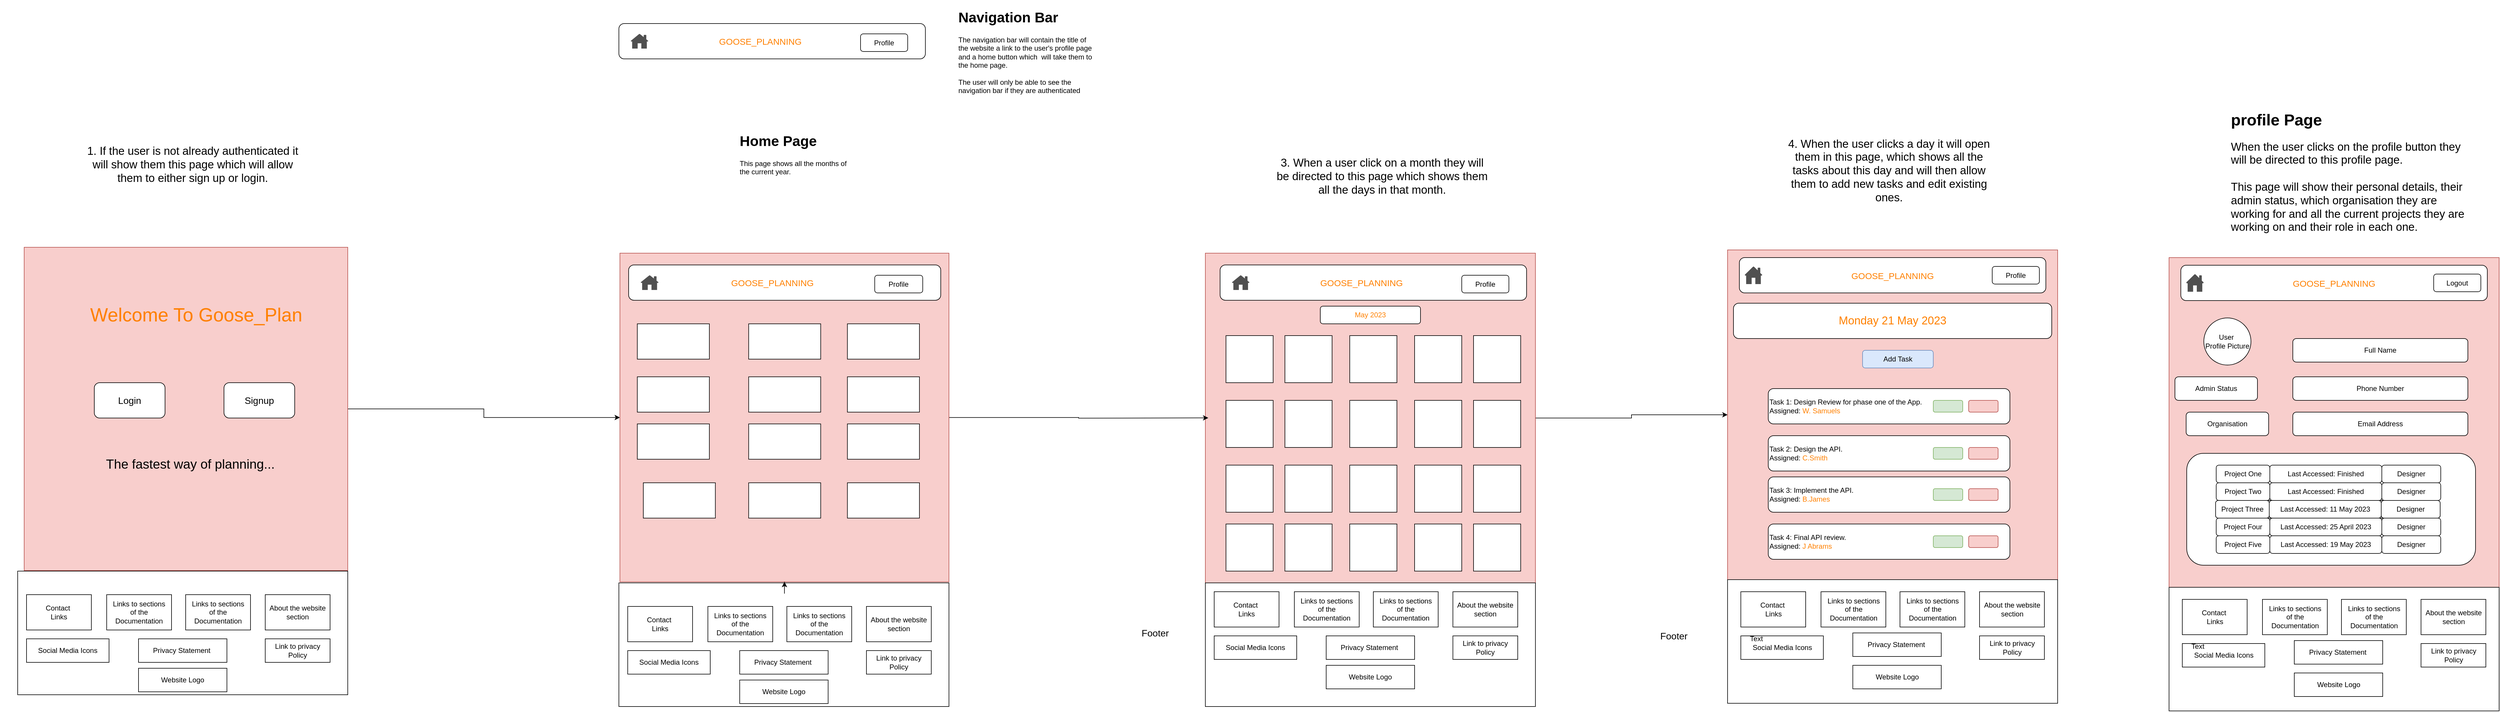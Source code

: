 <mxfile version="21.2.2" type="github">
  <diagram name="Page-1" id="fN_kPUefRSK5LdBiKVOg">
    <mxGraphModel dx="2546" dy="1732" grid="1" gridSize="10" guides="1" tooltips="1" connect="1" arrows="1" fold="1" page="1" pageScale="1" pageWidth="827" pageHeight="1169" math="0" shadow="0">
      <root>
        <mxCell id="0" />
        <mxCell id="1" parent="0" />
        <mxCell id="8TrDZY1N4ZAok5E6qu1y-56" style="edgeStyle=orthogonalEdgeStyle;rounded=0;orthogonalLoop=1;jettySize=auto;html=1;entryX=0;entryY=0.5;entryDx=0;entryDy=0;" edge="1" parent="1" source="8TrDZY1N4ZAok5E6qu1y-13" target="8TrDZY1N4ZAok5E6qu1y-55">
          <mxGeometry relative="1" as="geometry" />
        </mxCell>
        <mxCell id="8TrDZY1N4ZAok5E6qu1y-13" value="" style="whiteSpace=wrap;html=1;aspect=fixed;fillColor=#f8cecc;strokeColor=#b85450;movable=0;resizable=0;rotatable=0;deletable=0;editable=0;locked=1;connectable=0;" vertex="1" parent="1">
          <mxGeometry x="1035" y="10" width="560" height="560" as="geometry" />
        </mxCell>
        <mxCell id="8TrDZY1N4ZAok5E6qu1y-23" value="" style="whiteSpace=wrap;html=1;aspect=fixed;movable=0;resizable=0;rotatable=0;deletable=0;editable=0;locked=1;connectable=0;" vertex="1" parent="1">
          <mxGeometry x="1070" y="150" width="80" height="80" as="geometry" />
        </mxCell>
        <mxCell id="8TrDZY1N4ZAok5E6qu1y-24" value="" style="whiteSpace=wrap;html=1;aspect=fixed;movable=0;resizable=0;rotatable=0;deletable=0;editable=0;locked=1;connectable=0;" vertex="1" parent="1">
          <mxGeometry x="1070" y="370" width="80" height="80" as="geometry" />
        </mxCell>
        <mxCell id="8TrDZY1N4ZAok5E6qu1y-26" value="" style="whiteSpace=wrap;html=1;aspect=fixed;movable=0;resizable=0;rotatable=0;deletable=0;editable=0;locked=1;connectable=0;" vertex="1" parent="1">
          <mxGeometry x="1070" y="260" width="80" height="80" as="geometry" />
        </mxCell>
        <mxCell id="8TrDZY1N4ZAok5E6qu1y-27" value="" style="whiteSpace=wrap;html=1;aspect=fixed;movable=0;resizable=0;rotatable=0;deletable=0;editable=0;locked=1;connectable=0;" vertex="1" parent="1">
          <mxGeometry x="1070" y="470" width="80" height="80" as="geometry" />
        </mxCell>
        <mxCell id="8TrDZY1N4ZAok5E6qu1y-28" value="" style="whiteSpace=wrap;html=1;aspect=fixed;movable=0;resizable=0;rotatable=0;deletable=0;editable=0;locked=1;connectable=0;" vertex="1" parent="1">
          <mxGeometry x="1170" y="260" width="80" height="80" as="geometry" />
        </mxCell>
        <mxCell id="8TrDZY1N4ZAok5E6qu1y-29" value="" style="whiteSpace=wrap;html=1;aspect=fixed;movable=0;resizable=0;rotatable=0;deletable=0;editable=0;locked=1;connectable=0;" vertex="1" parent="1">
          <mxGeometry x="1280" y="260" width="80" height="80" as="geometry" />
        </mxCell>
        <mxCell id="8TrDZY1N4ZAok5E6qu1y-30" value="" style="whiteSpace=wrap;html=1;aspect=fixed;movable=0;resizable=0;rotatable=0;deletable=0;editable=0;locked=1;connectable=0;" vertex="1" parent="1">
          <mxGeometry x="1390" y="260" width="80" height="80" as="geometry" />
        </mxCell>
        <mxCell id="8TrDZY1N4ZAok5E6qu1y-31" value="" style="whiteSpace=wrap;html=1;aspect=fixed;movable=0;resizable=0;rotatable=0;deletable=0;editable=0;locked=1;connectable=0;" vertex="1" parent="1">
          <mxGeometry x="1490" y="260" width="80" height="80" as="geometry" />
        </mxCell>
        <mxCell id="8TrDZY1N4ZAok5E6qu1y-32" value="" style="whiteSpace=wrap;html=1;aspect=fixed;movable=0;resizable=0;rotatable=0;deletable=0;editable=0;locked=1;connectable=0;" vertex="1" parent="1">
          <mxGeometry x="1070" y="370" width="80" height="80" as="geometry" />
        </mxCell>
        <mxCell id="8TrDZY1N4ZAok5E6qu1y-33" value="" style="whiteSpace=wrap;html=1;aspect=fixed;movable=0;resizable=0;rotatable=0;deletable=0;editable=0;locked=1;connectable=0;" vertex="1" parent="1">
          <mxGeometry x="1170" y="370" width="80" height="80" as="geometry" />
        </mxCell>
        <mxCell id="8TrDZY1N4ZAok5E6qu1y-34" value="" style="whiteSpace=wrap;html=1;aspect=fixed;movable=0;resizable=0;rotatable=0;deletable=0;editable=0;locked=1;connectable=0;" vertex="1" parent="1">
          <mxGeometry x="1280" y="370" width="80" height="80" as="geometry" />
        </mxCell>
        <mxCell id="8TrDZY1N4ZAok5E6qu1y-35" value="" style="whiteSpace=wrap;html=1;aspect=fixed;movable=0;resizable=0;rotatable=0;deletable=0;editable=0;locked=1;connectable=0;" vertex="1" parent="1">
          <mxGeometry x="1390" y="370" width="80" height="80" as="geometry" />
        </mxCell>
        <mxCell id="8TrDZY1N4ZAok5E6qu1y-36" value="" style="whiteSpace=wrap;html=1;aspect=fixed;movable=0;resizable=0;rotatable=0;deletable=0;editable=0;locked=1;connectable=0;" vertex="1" parent="1">
          <mxGeometry x="1490" y="370" width="80" height="80" as="geometry" />
        </mxCell>
        <mxCell id="8TrDZY1N4ZAok5E6qu1y-37" value="" style="whiteSpace=wrap;html=1;aspect=fixed;movable=0;resizable=0;rotatable=0;deletable=0;editable=0;locked=1;connectable=0;" vertex="1" parent="1">
          <mxGeometry x="1070" y="470" width="80" height="80" as="geometry" />
        </mxCell>
        <mxCell id="8TrDZY1N4ZAok5E6qu1y-38" value="" style="whiteSpace=wrap;html=1;aspect=fixed;movable=0;resizable=0;rotatable=0;deletable=0;editable=0;locked=1;connectable=0;" vertex="1" parent="1">
          <mxGeometry x="1170" y="470" width="80" height="80" as="geometry" />
        </mxCell>
        <mxCell id="8TrDZY1N4ZAok5E6qu1y-39" value="" style="whiteSpace=wrap;html=1;aspect=fixed;movable=0;resizable=0;rotatable=0;deletable=0;editable=0;locked=1;connectable=0;" vertex="1" parent="1">
          <mxGeometry x="1280" y="470" width="80" height="80" as="geometry" />
        </mxCell>
        <mxCell id="8TrDZY1N4ZAok5E6qu1y-40" value="" style="whiteSpace=wrap;html=1;aspect=fixed;movable=0;resizable=0;rotatable=0;deletable=0;editable=0;locked=1;connectable=0;" vertex="1" parent="1">
          <mxGeometry x="1390" y="470" width="80" height="80" as="geometry" />
        </mxCell>
        <mxCell id="8TrDZY1N4ZAok5E6qu1y-41" value="" style="whiteSpace=wrap;html=1;aspect=fixed;movable=0;resizable=0;rotatable=0;deletable=0;editable=0;locked=1;connectable=0;" vertex="1" parent="1">
          <mxGeometry x="1490" y="470" width="80" height="80" as="geometry" />
        </mxCell>
        <mxCell id="8TrDZY1N4ZAok5E6qu1y-42" value="" style="whiteSpace=wrap;html=1;aspect=fixed;movable=0;resizable=0;rotatable=0;deletable=0;editable=0;locked=1;connectable=0;" vertex="1" parent="1">
          <mxGeometry x="1070" y="150" width="80" height="80" as="geometry" />
        </mxCell>
        <mxCell id="8TrDZY1N4ZAok5E6qu1y-43" value="" style="whiteSpace=wrap;html=1;aspect=fixed;movable=0;resizable=0;rotatable=0;deletable=0;editable=0;locked=1;connectable=0;" vertex="1" parent="1">
          <mxGeometry x="1170" y="150" width="80" height="80" as="geometry" />
        </mxCell>
        <mxCell id="8TrDZY1N4ZAok5E6qu1y-44" value="" style="whiteSpace=wrap;html=1;aspect=fixed;movable=0;resizable=0;rotatable=0;deletable=0;editable=0;locked=1;connectable=0;" vertex="1" parent="1">
          <mxGeometry x="1280" y="150" width="80" height="80" as="geometry" />
        </mxCell>
        <mxCell id="8TrDZY1N4ZAok5E6qu1y-45" value="" style="whiteSpace=wrap;html=1;aspect=fixed;movable=0;resizable=0;rotatable=0;deletable=0;editable=0;locked=1;connectable=0;" vertex="1" parent="1">
          <mxGeometry x="1390" y="150" width="80" height="80" as="geometry" />
        </mxCell>
        <mxCell id="8TrDZY1N4ZAok5E6qu1y-46" value="" style="whiteSpace=wrap;html=1;aspect=fixed;movable=0;resizable=0;rotatable=0;deletable=0;editable=0;locked=1;connectable=0;" vertex="1" parent="1">
          <mxGeometry x="1490" y="150" width="80" height="80" as="geometry" />
        </mxCell>
        <mxCell id="8TrDZY1N4ZAok5E6qu1y-52" value="&lt;font style=&quot;font-size: 19px;&quot;&gt;3. When a user click on a month they will be directed to this page which shows them all the days in that month.&lt;/font&gt;" style="text;strokeColor=none;align=center;fillColor=none;html=1;verticalAlign=middle;whiteSpace=wrap;rounded=0;" vertex="1" parent="1">
          <mxGeometry x="1150" y="-230" width="370" height="220" as="geometry" />
        </mxCell>
        <mxCell id="8TrDZY1N4ZAok5E6qu1y-53" value="&lt;font style=&quot;font-size: 19px;&quot;&gt;1. If the user is not already authenticated it will show them this page which will allow them to either sign up or login.&lt;/font&gt;" style="text;strokeColor=none;align=center;fillColor=none;html=1;verticalAlign=middle;whiteSpace=wrap;rounded=0;" vertex="1" parent="1">
          <mxGeometry x="-868.5" y="-250" width="370" height="220" as="geometry" />
        </mxCell>
        <mxCell id="8TrDZY1N4ZAok5E6qu1y-55" value="" style="whiteSpace=wrap;html=1;aspect=fixed;fillColor=#f8cecc;strokeColor=#b85450;movable=1;resizable=1;rotatable=1;deletable=1;editable=1;locked=0;connectable=1;labelBackgroundColor=#FFFFFF;" vertex="1" parent="1">
          <mxGeometry x="1921" y="4.5" width="560" height="560" as="geometry" />
        </mxCell>
        <mxCell id="8TrDZY1N4ZAok5E6qu1y-57" value="&lt;span style=&quot;font-size: 19px;&quot;&gt;4. When the user clicks a day it will open them in this page, which shows all the tasks about this day and will then allow them to add new tasks and edit existing ones.&lt;/span&gt;" style="text;strokeColor=none;align=center;fillColor=none;html=1;verticalAlign=middle;whiteSpace=wrap;rounded=0;" vertex="1" parent="1">
          <mxGeometry x="2010" y="-240" width="370" height="220" as="geometry" />
        </mxCell>
        <mxCell id="8TrDZY1N4ZAok5E6qu1y-59" value="&lt;font color=&quot;#ff8000&quot;&gt;Monday 21 May 2023&lt;/font&gt;" style="rounded=1;whiteSpace=wrap;html=1;strokeWidth=1;fontSize=19;" vertex="1" parent="1">
          <mxGeometry x="1931" y="95" width="540" height="60" as="geometry" />
        </mxCell>
        <mxCell id="8TrDZY1N4ZAok5E6qu1y-60" value="Task 1: Design Review for phase one of the App.&lt;br&gt;Assigned: &lt;font color=&quot;#ff8000&quot;&gt;W. Samuels&lt;/font&gt;" style="rounded=1;whiteSpace=wrap;html=1;align=left;movable=1;resizable=1;rotatable=1;deletable=1;editable=1;locked=0;connectable=1;" vertex="1" parent="1">
          <mxGeometry x="1990" y="240" width="410" height="60" as="geometry" />
        </mxCell>
        <mxCell id="8TrDZY1N4ZAok5E6qu1y-61" value="" style="rounded=1;whiteSpace=wrap;html=1;fillColor=#d5e8d4;strokeColor=#82b366;movable=1;resizable=1;rotatable=1;deletable=1;editable=1;locked=0;connectable=1;" vertex="1" parent="1">
          <mxGeometry x="2270" y="260" width="50" height="20" as="geometry" />
        </mxCell>
        <mxCell id="8TrDZY1N4ZAok5E6qu1y-62" value="" style="rounded=1;whiteSpace=wrap;html=1;fillColor=#f8cecc;strokeColor=#b85450;movable=1;resizable=1;rotatable=1;deletable=1;editable=1;locked=0;connectable=1;" vertex="1" parent="1">
          <mxGeometry x="2330" y="260" width="50" height="20" as="geometry" />
        </mxCell>
        <mxCell id="8TrDZY1N4ZAok5E6qu1y-63" value="Task 3: Implement the API.&lt;br&gt;Assigned:&lt;font color=&quot;#ff8000&quot;&gt; B.James&lt;/font&gt;" style="rounded=1;whiteSpace=wrap;html=1;align=left;movable=1;resizable=1;rotatable=1;deletable=1;editable=1;locked=0;connectable=1;" vertex="1" parent="1">
          <mxGeometry x="1990" y="390" width="410" height="60" as="geometry" />
        </mxCell>
        <mxCell id="8TrDZY1N4ZAok5E6qu1y-64" value="Task 4: Final API review.&lt;br&gt;Assigned: &lt;font color=&quot;#ff8000&quot;&gt;J Abrams&lt;/font&gt;" style="rounded=1;whiteSpace=wrap;html=1;align=left;movable=1;resizable=1;rotatable=1;deletable=1;editable=1;locked=0;connectable=1;" vertex="1" parent="1">
          <mxGeometry x="1990" y="470" width="410" height="60" as="geometry" />
        </mxCell>
        <mxCell id="8TrDZY1N4ZAok5E6qu1y-65" value="Task 2: Design the API.&lt;br&gt;Assigned: &lt;font color=&quot;#ff8000&quot;&gt;C.Smith&lt;/font&gt;" style="rounded=1;whiteSpace=wrap;html=1;align=left;movable=1;resizable=1;rotatable=1;deletable=1;editable=1;locked=0;connectable=1;" vertex="1" parent="1">
          <mxGeometry x="1990" y="320" width="410" height="60" as="geometry" />
        </mxCell>
        <mxCell id="8TrDZY1N4ZAok5E6qu1y-66" value="" style="rounded=1;whiteSpace=wrap;html=1;fillColor=#d5e8d4;strokeColor=#82b366;movable=1;resizable=1;rotatable=1;deletable=1;editable=1;locked=0;connectable=1;" vertex="1" parent="1">
          <mxGeometry x="2270" y="340" width="50" height="20" as="geometry" />
        </mxCell>
        <mxCell id="8TrDZY1N4ZAok5E6qu1y-67" value="" style="rounded=1;whiteSpace=wrap;html=1;fillColor=#d5e8d4;strokeColor=#82b366;movable=1;resizable=1;rotatable=1;deletable=1;editable=1;locked=0;connectable=1;" vertex="1" parent="1">
          <mxGeometry x="2270" y="410" width="50" height="20" as="geometry" />
        </mxCell>
        <mxCell id="8TrDZY1N4ZAok5E6qu1y-68" value="" style="rounded=1;whiteSpace=wrap;html=1;fillColor=#d5e8d4;strokeColor=#82b366;movable=1;resizable=1;rotatable=1;deletable=1;editable=1;locked=0;connectable=1;" vertex="1" parent="1">
          <mxGeometry x="2270" y="490" width="50" height="20" as="geometry" />
        </mxCell>
        <mxCell id="8TrDZY1N4ZAok5E6qu1y-69" value="" style="rounded=1;whiteSpace=wrap;html=1;fillColor=#f8cecc;strokeColor=#b85450;movable=1;resizable=1;rotatable=1;deletable=1;editable=1;locked=0;connectable=1;" vertex="1" parent="1">
          <mxGeometry x="2330" y="340" width="50" height="20" as="geometry" />
        </mxCell>
        <mxCell id="8TrDZY1N4ZAok5E6qu1y-70" value="" style="rounded=1;whiteSpace=wrap;html=1;fillColor=#f8cecc;strokeColor=#b85450;movable=1;resizable=1;rotatable=1;deletable=1;editable=1;locked=0;connectable=1;" vertex="1" parent="1">
          <mxGeometry x="2330" y="410" width="50" height="20" as="geometry" />
        </mxCell>
        <mxCell id="8TrDZY1N4ZAok5E6qu1y-71" value="" style="rounded=1;whiteSpace=wrap;html=1;fillColor=#f8cecc;strokeColor=#b85450;movable=1;resizable=1;rotatable=1;deletable=1;editable=1;locked=0;connectable=1;" vertex="1" parent="1">
          <mxGeometry x="2330" y="490" width="50" height="20" as="geometry" />
        </mxCell>
        <mxCell id="8TrDZY1N4ZAok5E6qu1y-72" value="Add Task" style="rounded=1;whiteSpace=wrap;html=1;fillColor=#dae8fc;strokeColor=#6c8ebf;" vertex="1" parent="1">
          <mxGeometry x="2150" y="175" width="120" height="30" as="geometry" />
        </mxCell>
        <mxCell id="8TrDZY1N4ZAok5E6qu1y-84" value="" style="rounded=1;whiteSpace=wrap;html=1;fontColor=#0000FF;labelBackgroundColor=#0000FF;" vertex="1" parent="1">
          <mxGeometry x="1941" y="17.5" width="520" height="60" as="geometry" />
        </mxCell>
        <mxCell id="8TrDZY1N4ZAok5E6qu1y-85" value="Profile" style="rounded=1;whiteSpace=wrap;html=1;" vertex="1" parent="1">
          <mxGeometry x="2370" y="32.5" width="80" height="30" as="geometry" />
        </mxCell>
        <mxCell id="8TrDZY1N4ZAok5E6qu1y-86" value="" style="sketch=0;pointerEvents=1;shadow=0;dashed=0;html=1;strokeColor=none;fillColor=#505050;labelPosition=center;verticalLabelPosition=bottom;verticalAlign=top;outlineConnect=0;align=center;shape=mxgraph.office.concepts.home;" vertex="1" parent="1">
          <mxGeometry x="1950" y="32.5" width="30" height="30" as="geometry" />
        </mxCell>
        <mxCell id="8TrDZY1N4ZAok5E6qu1y-87" value="GOOSE_PLANNING" style="text;html=1;strokeColor=none;fillColor=none;align=center;verticalAlign=middle;whiteSpace=wrap;rounded=0;fontSize=15;fontColor=#FF8000;" vertex="1" parent="1">
          <mxGeometry x="2171" y="32.5" width="60" height="30" as="geometry" />
        </mxCell>
        <mxCell id="8TrDZY1N4ZAok5E6qu1y-88" value="May 2023" style="rounded=1;whiteSpace=wrap;html=1;fontColor=#FF8000;" vertex="1" parent="1">
          <mxGeometry x="1230" y="100" width="170" height="30" as="geometry" />
        </mxCell>
        <mxCell id="8TrDZY1N4ZAok5E6qu1y-90" value="" style="rounded=0;whiteSpace=wrap;html=1;" vertex="1" parent="1">
          <mxGeometry x="1035" y="570" width="560" height="210" as="geometry" />
        </mxCell>
        <mxCell id="8TrDZY1N4ZAok5E6qu1y-113" value="" style="rounded=0;whiteSpace=wrap;html=1;container=1;" vertex="1" parent="1">
          <mxGeometry x="1921" y="564.5" width="560" height="210" as="geometry">
            <mxRectangle x="1921" y="564.5" width="50" height="40" as="alternateBounds" />
          </mxGeometry>
        </mxCell>
        <mxCell id="8TrDZY1N4ZAok5E6qu1y-114" value="" style="group" vertex="1" connectable="0" parent="8TrDZY1N4ZAok5E6qu1y-113">
          <mxGeometry x="22.5" y="20.5" width="515" height="165" as="geometry" />
        </mxCell>
        <mxCell id="8TrDZY1N4ZAok5E6qu1y-105" value="Contact&amp;nbsp;&lt;br&gt;Links" style="rounded=0;whiteSpace=wrap;html=1;" vertex="1" parent="8TrDZY1N4ZAok5E6qu1y-114">
          <mxGeometry width="110" height="60" as="geometry" />
        </mxCell>
        <mxCell id="8TrDZY1N4ZAok5E6qu1y-106" value="Links to sections&lt;br&gt;of the Documentation" style="rounded=0;whiteSpace=wrap;html=1;" vertex="1" parent="8TrDZY1N4ZAok5E6qu1y-114">
          <mxGeometry x="136" width="110" height="60" as="geometry" />
        </mxCell>
        <mxCell id="8TrDZY1N4ZAok5E6qu1y-108" value="Links to sections&lt;br&gt;of the Documentation" style="rounded=0;whiteSpace=wrap;html=1;" vertex="1" parent="8TrDZY1N4ZAok5E6qu1y-114">
          <mxGeometry x="270" width="110" height="60" as="geometry" />
        </mxCell>
        <mxCell id="8TrDZY1N4ZAok5E6qu1y-109" value="Social Media Icons" style="rounded=0;whiteSpace=wrap;html=1;" vertex="1" parent="8TrDZY1N4ZAok5E6qu1y-114">
          <mxGeometry y="75" width="140" height="40" as="geometry" />
        </mxCell>
        <mxCell id="8TrDZY1N4ZAok5E6qu1y-110" value="Link to privacy Policy" style="rounded=0;whiteSpace=wrap;html=1;" vertex="1" parent="8TrDZY1N4ZAok5E6qu1y-114">
          <mxGeometry x="405" y="75" width="110" height="40" as="geometry" />
        </mxCell>
        <mxCell id="8TrDZY1N4ZAok5E6qu1y-111" value="About the website section" style="rounded=0;whiteSpace=wrap;html=1;" vertex="1" parent="8TrDZY1N4ZAok5E6qu1y-114">
          <mxGeometry x="405" width="110" height="60" as="geometry" />
        </mxCell>
        <mxCell id="8TrDZY1N4ZAok5E6qu1y-112" value="Website Logo" style="rounded=0;whiteSpace=wrap;html=1;" vertex="1" parent="8TrDZY1N4ZAok5E6qu1y-114">
          <mxGeometry x="190" y="125" width="150" height="40" as="geometry" />
        </mxCell>
        <mxCell id="8TrDZY1N4ZAok5E6qu1y-107" value="Privacy Statement&amp;nbsp;" style="rounded=0;whiteSpace=wrap;html=1;container=0;" vertex="1" parent="8TrDZY1N4ZAok5E6qu1y-114">
          <mxGeometry x="190" y="70" width="150" height="40" as="geometry">
            <mxRectangle x="200" y="90.5" width="140" height="30" as="alternateBounds" />
          </mxGeometry>
        </mxCell>
        <mxCell id="8TrDZY1N4ZAok5E6qu1y-115" value="" style="group" vertex="1" connectable="0" parent="1">
          <mxGeometry x="1035" y="550" width="560" height="210" as="geometry" />
        </mxCell>
        <mxCell id="8TrDZY1N4ZAok5E6qu1y-95" value="Contact&amp;nbsp;&lt;br&gt;Links" style="rounded=0;whiteSpace=wrap;html=1;" vertex="1" parent="8TrDZY1N4ZAok5E6qu1y-115">
          <mxGeometry x="15" y="35" width="110" height="60" as="geometry" />
        </mxCell>
        <mxCell id="8TrDZY1N4ZAok5E6qu1y-96" value="Links to sections&lt;br&gt;of the Documentation" style="rounded=0;whiteSpace=wrap;html=1;" vertex="1" parent="8TrDZY1N4ZAok5E6qu1y-115">
          <mxGeometry x="151" y="35" width="110" height="60" as="geometry" />
        </mxCell>
        <mxCell id="8TrDZY1N4ZAok5E6qu1y-97" value="Privacy Statement&amp;nbsp;" style="rounded=0;whiteSpace=wrap;html=1;" vertex="1" parent="8TrDZY1N4ZAok5E6qu1y-115">
          <mxGeometry x="205" y="110" width="150" height="40" as="geometry" />
        </mxCell>
        <mxCell id="8TrDZY1N4ZAok5E6qu1y-98" value="Links to sections&lt;br&gt;of the Documentation" style="rounded=0;whiteSpace=wrap;html=1;" vertex="1" parent="8TrDZY1N4ZAok5E6qu1y-115">
          <mxGeometry x="285" y="35" width="110" height="60" as="geometry" />
        </mxCell>
        <mxCell id="8TrDZY1N4ZAok5E6qu1y-99" value="Social Media Icons" style="rounded=0;whiteSpace=wrap;html=1;" vertex="1" parent="8TrDZY1N4ZAok5E6qu1y-115">
          <mxGeometry x="15" y="110" width="140" height="40" as="geometry" />
        </mxCell>
        <mxCell id="8TrDZY1N4ZAok5E6qu1y-100" value="Link to privacy Policy" style="rounded=0;whiteSpace=wrap;html=1;" vertex="1" parent="8TrDZY1N4ZAok5E6qu1y-115">
          <mxGeometry x="420" y="110" width="110" height="40" as="geometry" />
        </mxCell>
        <mxCell id="8TrDZY1N4ZAok5E6qu1y-101" value="About the website section" style="rounded=0;whiteSpace=wrap;html=1;" vertex="1" parent="8TrDZY1N4ZAok5E6qu1y-115">
          <mxGeometry x="420" y="35" width="110" height="60" as="geometry" />
        </mxCell>
        <mxCell id="8TrDZY1N4ZAok5E6qu1y-103" value="Website Logo" style="rounded=0;whiteSpace=wrap;html=1;" vertex="1" parent="8TrDZY1N4ZAok5E6qu1y-115">
          <mxGeometry x="205" y="160" width="150" height="40" as="geometry" />
        </mxCell>
        <mxCell id="8TrDZY1N4ZAok5E6qu1y-116" value="Text" style="text;html=1;strokeColor=none;fillColor=none;align=center;verticalAlign=middle;whiteSpace=wrap;rounded=0;" vertex="1" parent="1">
          <mxGeometry x="1940" y="650" width="60" height="30" as="geometry" />
        </mxCell>
        <mxCell id="8TrDZY1N4ZAok5E6qu1y-118" value="Footer" style="text;html=1;strokeColor=none;fillColor=none;align=center;verticalAlign=middle;whiteSpace=wrap;rounded=0;fontSize=16;" vertex="1" parent="1">
          <mxGeometry x="1780" y="640" width="100" height="40" as="geometry" />
        </mxCell>
        <mxCell id="8TrDZY1N4ZAok5E6qu1y-119" value="Footer" style="text;html=1;strokeColor=none;fillColor=none;align=center;verticalAlign=middle;whiteSpace=wrap;rounded=0;fontSize=16;" vertex="1" parent="1">
          <mxGeometry x="900" y="635" width="100" height="40" as="geometry" />
        </mxCell>
        <mxCell id="8TrDZY1N4ZAok5E6qu1y-120" value="" style="group" vertex="1" connectable="0" parent="1">
          <mxGeometry x="1060" y="30" width="520" height="60" as="geometry" />
        </mxCell>
        <mxCell id="8TrDZY1N4ZAok5E6qu1y-78" value="" style="rounded=1;whiteSpace=wrap;html=1;" vertex="1" parent="8TrDZY1N4ZAok5E6qu1y-120">
          <mxGeometry width="520" height="60" as="geometry" />
        </mxCell>
        <mxCell id="8TrDZY1N4ZAok5E6qu1y-79" value="GOOSE_PLANNING" style="text;html=1;strokeColor=none;fillColor=none;align=center;verticalAlign=middle;whiteSpace=wrap;rounded=0;fontColor=#FF8000;fontSize=15;" vertex="1" parent="8TrDZY1N4ZAok5E6qu1y-120">
          <mxGeometry x="210" y="15" width="60" height="30" as="geometry" />
        </mxCell>
        <mxCell id="8TrDZY1N4ZAok5E6qu1y-82" value="" style="sketch=0;pointerEvents=1;shadow=0;dashed=0;html=1;strokeColor=none;fillColor=#505050;labelPosition=center;verticalLabelPosition=bottom;verticalAlign=top;outlineConnect=0;align=center;shape=mxgraph.office.concepts.home;" vertex="1" parent="8TrDZY1N4ZAok5E6qu1y-120">
          <mxGeometry x="20" y="17.5" width="30" height="25" as="geometry" />
        </mxCell>
        <mxCell id="8TrDZY1N4ZAok5E6qu1y-83" value="Profile" style="rounded=1;whiteSpace=wrap;html=1;" vertex="1" parent="8TrDZY1N4ZAok5E6qu1y-120">
          <mxGeometry x="410" y="17.5" width="80" height="30" as="geometry" />
        </mxCell>
        <mxCell id="8TrDZY1N4ZAok5E6qu1y-121" value="" style="group" vertex="1" connectable="0" parent="1">
          <mxGeometry x="40" y="-380" width="520" height="60" as="geometry" />
        </mxCell>
        <mxCell id="8TrDZY1N4ZAok5E6qu1y-122" value="" style="rounded=1;whiteSpace=wrap;html=1;" vertex="1" parent="8TrDZY1N4ZAok5E6qu1y-121">
          <mxGeometry width="520" height="60" as="geometry" />
        </mxCell>
        <mxCell id="8TrDZY1N4ZAok5E6qu1y-123" value="GOOSE_PLANNING" style="text;html=1;strokeColor=none;fillColor=none;align=center;verticalAlign=middle;whiteSpace=wrap;rounded=0;fontColor=#FF8000;fontSize=15;" vertex="1" parent="8TrDZY1N4ZAok5E6qu1y-121">
          <mxGeometry x="210" y="15" width="60" height="30" as="geometry" />
        </mxCell>
        <mxCell id="8TrDZY1N4ZAok5E6qu1y-124" value="" style="sketch=0;pointerEvents=1;shadow=0;dashed=0;html=1;strokeColor=none;fillColor=#505050;labelPosition=center;verticalLabelPosition=bottom;verticalAlign=top;outlineConnect=0;align=center;shape=mxgraph.office.concepts.home;" vertex="1" parent="8TrDZY1N4ZAok5E6qu1y-121">
          <mxGeometry x="20" y="17.5" width="30" height="25" as="geometry" />
        </mxCell>
        <mxCell id="8TrDZY1N4ZAok5E6qu1y-125" value="Profile" style="rounded=1;whiteSpace=wrap;html=1;" vertex="1" parent="8TrDZY1N4ZAok5E6qu1y-121">
          <mxGeometry x="410" y="17.5" width="80" height="30" as="geometry" />
        </mxCell>
        <mxCell id="8TrDZY1N4ZAok5E6qu1y-126" value="&lt;h1&gt;Navigation Bar&lt;/h1&gt;&lt;div&gt;The navigation bar will contain the title of the website a link to the user&#39;s profile page and a home button which&amp;nbsp; will take them to the home page.&lt;/div&gt;&lt;div&gt;&lt;br&gt;&lt;/div&gt;&lt;div&gt;The user will only be able to see the navigation bar if they are authenticated&lt;/div&gt;" style="text;html=1;strokeColor=none;fillColor=none;spacing=5;spacingTop=-20;whiteSpace=wrap;overflow=hidden;rounded=0;" vertex="1" parent="1">
          <mxGeometry x="611" y="-410" width="239" height="160" as="geometry" />
        </mxCell>
        <mxCell id="8TrDZY1N4ZAok5E6qu1y-154" value="" style="group" vertex="1" connectable="0" parent="1">
          <mxGeometry x="40" y="570" width="821" height="220" as="geometry" />
        </mxCell>
        <mxCell id="8TrDZY1N4ZAok5E6qu1y-155" value="Contact&amp;nbsp;&lt;br&gt;Links" style="rounded=0;whiteSpace=wrap;html=1;" vertex="1" parent="8TrDZY1N4ZAok5E6qu1y-154">
          <mxGeometry x="15" y="35" width="110" height="60" as="geometry" />
        </mxCell>
        <mxCell id="8TrDZY1N4ZAok5E6qu1y-156" value="Links to sections&lt;br&gt;of the Documentation" style="rounded=0;whiteSpace=wrap;html=1;" vertex="1" parent="8TrDZY1N4ZAok5E6qu1y-154">
          <mxGeometry x="151" y="35" width="110" height="60" as="geometry" />
        </mxCell>
        <mxCell id="8TrDZY1N4ZAok5E6qu1y-157" value="Privacy Statement&amp;nbsp;" style="rounded=0;whiteSpace=wrap;html=1;" vertex="1" parent="8TrDZY1N4ZAok5E6qu1y-154">
          <mxGeometry x="205" y="110" width="150" height="40" as="geometry" />
        </mxCell>
        <mxCell id="8TrDZY1N4ZAok5E6qu1y-158" value="Links to sections&lt;br&gt;of the Documentation" style="rounded=0;whiteSpace=wrap;html=1;" vertex="1" parent="8TrDZY1N4ZAok5E6qu1y-154">
          <mxGeometry x="285" y="35" width="110" height="60" as="geometry" />
        </mxCell>
        <mxCell id="8TrDZY1N4ZAok5E6qu1y-159" value="Social Media Icons" style="rounded=0;whiteSpace=wrap;html=1;" vertex="1" parent="8TrDZY1N4ZAok5E6qu1y-154">
          <mxGeometry x="15" y="110" width="140" height="40" as="geometry" />
        </mxCell>
        <mxCell id="8TrDZY1N4ZAok5E6qu1y-160" value="Link to privacy Policy" style="rounded=0;whiteSpace=wrap;html=1;" vertex="1" parent="8TrDZY1N4ZAok5E6qu1y-154">
          <mxGeometry x="420" y="110" width="110" height="40" as="geometry" />
        </mxCell>
        <mxCell id="8TrDZY1N4ZAok5E6qu1y-161" value="About the website section" style="rounded=0;whiteSpace=wrap;html=1;" vertex="1" parent="8TrDZY1N4ZAok5E6qu1y-154">
          <mxGeometry x="420" y="35" width="110" height="60" as="geometry" />
        </mxCell>
        <mxCell id="8TrDZY1N4ZAok5E6qu1y-162" value="Website Logo" style="rounded=0;whiteSpace=wrap;html=1;" vertex="1" parent="8TrDZY1N4ZAok5E6qu1y-154">
          <mxGeometry x="205" y="160" width="150" height="40" as="geometry" />
        </mxCell>
        <mxCell id="8TrDZY1N4ZAok5E6qu1y-163" value="" style="rounded=0;whiteSpace=wrap;html=1;" vertex="1" parent="8TrDZY1N4ZAok5E6qu1y-154">
          <mxGeometry width="560" height="210" as="geometry" />
        </mxCell>
        <mxCell id="8TrDZY1N4ZAok5E6qu1y-164" value="" style="group" vertex="1" connectable="0" parent="8TrDZY1N4ZAok5E6qu1y-154">
          <mxGeometry y="5" width="560" height="210" as="geometry" />
        </mxCell>
        <mxCell id="8TrDZY1N4ZAok5E6qu1y-165" value="Contact&amp;nbsp;&lt;br&gt;Links" style="rounded=0;whiteSpace=wrap;html=1;" vertex="1" parent="8TrDZY1N4ZAok5E6qu1y-164">
          <mxGeometry x="15" y="35" width="110" height="60" as="geometry" />
        </mxCell>
        <mxCell id="8TrDZY1N4ZAok5E6qu1y-166" value="Links to sections&lt;br&gt;of the Documentation" style="rounded=0;whiteSpace=wrap;html=1;" vertex="1" parent="8TrDZY1N4ZAok5E6qu1y-164">
          <mxGeometry x="151" y="35" width="110" height="60" as="geometry" />
        </mxCell>
        <mxCell id="8TrDZY1N4ZAok5E6qu1y-167" value="Privacy Statement&amp;nbsp;" style="rounded=0;whiteSpace=wrap;html=1;" vertex="1" parent="8TrDZY1N4ZAok5E6qu1y-164">
          <mxGeometry x="205" y="110" width="150" height="40" as="geometry" />
        </mxCell>
        <mxCell id="8TrDZY1N4ZAok5E6qu1y-168" value="Links to sections&lt;br&gt;of the Documentation" style="rounded=0;whiteSpace=wrap;html=1;" vertex="1" parent="8TrDZY1N4ZAok5E6qu1y-164">
          <mxGeometry x="285" y="35" width="110" height="60" as="geometry" />
        </mxCell>
        <mxCell id="8TrDZY1N4ZAok5E6qu1y-169" value="Social Media Icons" style="rounded=0;whiteSpace=wrap;html=1;" vertex="1" parent="8TrDZY1N4ZAok5E6qu1y-164">
          <mxGeometry x="15" y="110" width="140" height="40" as="geometry" />
        </mxCell>
        <mxCell id="8TrDZY1N4ZAok5E6qu1y-170" value="Link to privacy Policy" style="rounded=0;whiteSpace=wrap;html=1;" vertex="1" parent="8TrDZY1N4ZAok5E6qu1y-164">
          <mxGeometry x="420" y="110" width="110" height="40" as="geometry" />
        </mxCell>
        <mxCell id="8TrDZY1N4ZAok5E6qu1y-171" value="About the website section" style="rounded=0;whiteSpace=wrap;html=1;" vertex="1" parent="8TrDZY1N4ZAok5E6qu1y-164">
          <mxGeometry x="420" y="35" width="110" height="60" as="geometry" />
        </mxCell>
        <mxCell id="8TrDZY1N4ZAok5E6qu1y-172" value="Website Logo" style="rounded=0;whiteSpace=wrap;html=1;" vertex="1" parent="8TrDZY1N4ZAok5E6qu1y-164">
          <mxGeometry x="205" y="160" width="150" height="40" as="geometry" />
        </mxCell>
        <mxCell id="8TrDZY1N4ZAok5E6qu1y-135" style="edgeStyle=orthogonalEdgeStyle;rounded=0;orthogonalLoop=1;jettySize=auto;html=1;entryX=0;entryY=0.5;entryDx=0;entryDy=0;exitX=1;exitY=0.5;exitDx=0;exitDy=0;" edge="1" parent="1" source="WnF0JKDLOTkhBMKJS6SP-1" target="8TrDZY1N4ZAok5E6qu1y-129">
          <mxGeometry relative="1" as="geometry" />
        </mxCell>
        <mxCell id="8TrDZY1N4ZAok5E6qu1y-127" value="" style="group;movable=0;resizable=0;rotatable=0;deletable=0;editable=0;locked=1;connectable=0;" vertex="1" connectable="0" parent="1">
          <mxGeometry x="-1010" width="653" height="549" as="geometry" />
        </mxCell>
        <mxCell id="WnF0JKDLOTkhBMKJS6SP-1" value="" style="whiteSpace=wrap;html=1;aspect=fixed;fillColor=#f8cecc;strokeColor=#b85450;movable=1;resizable=1;rotatable=1;deletable=1;editable=1;locked=0;connectable=1;" parent="8TrDZY1N4ZAok5E6qu1y-127" vertex="1">
          <mxGeometry x="41" width="549" height="549" as="geometry" />
        </mxCell>
        <mxCell id="8TrDZY1N4ZAok5E6qu1y-5" value="Login" style="rounded=1;whiteSpace=wrap;html=1;fontSize=16;movable=1;resizable=1;rotatable=1;deletable=1;editable=1;locked=0;connectable=1;" vertex="1" parent="8TrDZY1N4ZAok5E6qu1y-127">
          <mxGeometry x="160" y="230" width="120" height="60" as="geometry" />
        </mxCell>
        <mxCell id="8TrDZY1N4ZAok5E6qu1y-6" value="Signup" style="rounded=1;whiteSpace=wrap;html=1;fontSize=16;movable=1;resizable=1;rotatable=1;deletable=1;editable=1;locked=0;connectable=1;" vertex="1" parent="8TrDZY1N4ZAok5E6qu1y-127">
          <mxGeometry x="380" y="230" width="120" height="60" as="geometry" />
        </mxCell>
        <mxCell id="8TrDZY1N4ZAok5E6qu1y-7" value="Welcome To Goose_Plan" style="text;strokeColor=none;align=center;fillColor=none;html=1;verticalAlign=middle;whiteSpace=wrap;rounded=0;fontSize=32;movable=1;resizable=1;rotatable=1;deletable=1;editable=1;locked=0;connectable=1;fontColor=#FF8000;" vertex="1" parent="8TrDZY1N4ZAok5E6qu1y-127">
          <mxGeometry x="13" y="40" width="640" height="150" as="geometry" />
        </mxCell>
        <mxCell id="8TrDZY1N4ZAok5E6qu1y-8" value="&lt;font style=&quot;font-size: 22px;&quot;&gt;The fastest way of planning...&lt;/font&gt;" style="text;strokeColor=none;align=center;fillColor=none;html=1;verticalAlign=middle;whiteSpace=wrap;rounded=0;fontSize=32;movable=1;resizable=1;rotatable=1;deletable=1;editable=1;locked=0;connectable=1;" vertex="1" parent="8TrDZY1N4ZAok5E6qu1y-127">
          <mxGeometry y="300" width="646" height="130" as="geometry" />
        </mxCell>
        <mxCell id="8TrDZY1N4ZAok5E6qu1y-9" style="edgeStyle=orthogonalEdgeStyle;rounded=0;orthogonalLoop=1;jettySize=auto;html=1;exitX=0.5;exitY=1;exitDx=0;exitDy=0;movable=0;resizable=0;rotatable=0;deletable=0;editable=0;locked=1;connectable=0;" edge="1" parent="8TrDZY1N4ZAok5E6qu1y-127" source="WnF0JKDLOTkhBMKJS6SP-1" target="WnF0JKDLOTkhBMKJS6SP-1">
          <mxGeometry relative="1" as="geometry" />
        </mxCell>
        <mxCell id="8TrDZY1N4ZAok5E6qu1y-128" value="" style="group;fontColor=#FF8000;" vertex="1" connectable="0" parent="1">
          <mxGeometry y="10" width="665" height="558.25" as="geometry" />
        </mxCell>
        <mxCell id="8TrDZY1N4ZAok5E6qu1y-173" style="edgeStyle=orthogonalEdgeStyle;rounded=0;orthogonalLoop=1;jettySize=auto;html=1;exitX=1;exitY=0.5;exitDx=0;exitDy=0;" edge="1" parent="8TrDZY1N4ZAok5E6qu1y-128" source="8TrDZY1N4ZAok5E6qu1y-129">
          <mxGeometry relative="1" as="geometry">
            <mxPoint x="1040.0" y="279.75" as="targetPoint" />
          </mxGeometry>
        </mxCell>
        <mxCell id="8TrDZY1N4ZAok5E6qu1y-129" value="" style="whiteSpace=wrap;html=1;aspect=fixed;fillColor=#f8cecc;strokeColor=#b85450;movable=1;resizable=1;rotatable=1;deletable=1;editable=1;locked=0;connectable=1;" vertex="1" parent="8TrDZY1N4ZAok5E6qu1y-128">
          <mxGeometry x="41.75" width="558.25" height="558.25" as="geometry" />
        </mxCell>
        <mxCell id="8TrDZY1N4ZAok5E6qu1y-134" style="edgeStyle=orthogonalEdgeStyle;rounded=0;orthogonalLoop=1;jettySize=auto;html=1;exitX=0.5;exitY=1;exitDx=0;exitDy=0;movable=0;resizable=0;rotatable=0;deletable=0;editable=0;locked=1;connectable=0;" edge="1" parent="8TrDZY1N4ZAok5E6qu1y-128" source="8TrDZY1N4ZAok5E6qu1y-129" target="8TrDZY1N4ZAok5E6qu1y-129">
          <mxGeometry relative="1" as="geometry" />
        </mxCell>
        <mxCell id="8TrDZY1N4ZAok5E6qu1y-136" value="" style="group" vertex="1" connectable="0" parent="8TrDZY1N4ZAok5E6qu1y-128">
          <mxGeometry x="56.52" y="20" width="529.556" height="60" as="geometry" />
        </mxCell>
        <mxCell id="8TrDZY1N4ZAok5E6qu1y-137" value="" style="rounded=1;whiteSpace=wrap;html=1;" vertex="1" parent="8TrDZY1N4ZAok5E6qu1y-136">
          <mxGeometry width="529.556" height="60" as="geometry" />
        </mxCell>
        <mxCell id="8TrDZY1N4ZAok5E6qu1y-138" value="GOOSE_PLANNING" style="text;html=1;strokeColor=none;fillColor=none;align=center;verticalAlign=middle;whiteSpace=wrap;rounded=0;fontColor=#FF8000;fontSize=15;" vertex="1" parent="8TrDZY1N4ZAok5E6qu1y-136">
          <mxGeometry x="213.859" y="15" width="61.103" height="30" as="geometry" />
        </mxCell>
        <mxCell id="8TrDZY1N4ZAok5E6qu1y-139" value="" style="sketch=0;pointerEvents=1;shadow=0;dashed=0;html=1;strokeColor=none;fillColor=#505050;labelPosition=center;verticalLabelPosition=bottom;verticalAlign=top;outlineConnect=0;align=center;shape=mxgraph.office.concepts.home;" vertex="1" parent="8TrDZY1N4ZAok5E6qu1y-136">
          <mxGeometry x="20.368" y="17.5" width="30.551" height="25" as="geometry" />
        </mxCell>
        <mxCell id="8TrDZY1N4ZAok5E6qu1y-140" value="Profile" style="rounded=1;whiteSpace=wrap;html=1;" vertex="1" parent="8TrDZY1N4ZAok5E6qu1y-136">
          <mxGeometry x="417.534" y="17.5" width="81.47" height="30" as="geometry" />
        </mxCell>
        <mxCell id="8TrDZY1N4ZAok5E6qu1y-142" value="" style="rounded=0;whiteSpace=wrap;html=1;" vertex="1" parent="8TrDZY1N4ZAok5E6qu1y-128">
          <mxGeometry x="71.286" y="120" width="122.205" height="60" as="geometry" />
        </mxCell>
        <mxCell id="8TrDZY1N4ZAok5E6qu1y-143" value="" style="rounded=0;whiteSpace=wrap;html=1;" vertex="1" parent="8TrDZY1N4ZAok5E6qu1y-128">
          <mxGeometry x="260.195" y="120" width="122.205" height="60" as="geometry" />
        </mxCell>
        <mxCell id="8TrDZY1N4ZAok5E6qu1y-144" value="" style="rounded=0;whiteSpace=wrap;html=1;" vertex="1" parent="8TrDZY1N4ZAok5E6qu1y-128">
          <mxGeometry x="427.718" y="120" width="122.205" height="60" as="geometry" />
        </mxCell>
        <mxCell id="8TrDZY1N4ZAok5E6qu1y-151" value="" style="rounded=0;whiteSpace=wrap;html=1;" vertex="1" parent="8TrDZY1N4ZAok5E6qu1y-128">
          <mxGeometry x="71.286" y="210" width="122.205" height="60" as="geometry" />
        </mxCell>
        <mxCell id="8TrDZY1N4ZAok5E6qu1y-153" value="" style="rounded=0;whiteSpace=wrap;html=1;" vertex="1" parent="8TrDZY1N4ZAok5E6qu1y-128">
          <mxGeometry x="427.718" y="210" width="122.205" height="60" as="geometry" />
        </mxCell>
        <mxCell id="8TrDZY1N4ZAok5E6qu1y-149" value="" style="rounded=0;whiteSpace=wrap;html=1;" vertex="1" parent="8TrDZY1N4ZAok5E6qu1y-128">
          <mxGeometry x="260.195" y="290" width="122.205" height="60" as="geometry" />
        </mxCell>
        <mxCell id="8TrDZY1N4ZAok5E6qu1y-146" value="" style="rounded=0;whiteSpace=wrap;html=1;" vertex="1" parent="8TrDZY1N4ZAok5E6qu1y-128">
          <mxGeometry x="260.195" y="390" width="122.205" height="60" as="geometry" />
        </mxCell>
        <mxCell id="8TrDZY1N4ZAok5E6qu1y-150" value="" style="rounded=0;whiteSpace=wrap;html=1;" vertex="1" parent="8TrDZY1N4ZAok5E6qu1y-128">
          <mxGeometry x="427.718" y="290" width="122.205" height="60" as="geometry" />
        </mxCell>
        <mxCell id="8TrDZY1N4ZAok5E6qu1y-147" value="" style="rounded=0;whiteSpace=wrap;html=1;" vertex="1" parent="8TrDZY1N4ZAok5E6qu1y-128">
          <mxGeometry x="427.718" y="390" width="122.205" height="60" as="geometry" />
        </mxCell>
        <mxCell id="8TrDZY1N4ZAok5E6qu1y-148" value="" style="rounded=0;whiteSpace=wrap;html=1;" vertex="1" parent="8TrDZY1N4ZAok5E6qu1y-128">
          <mxGeometry x="71.286" y="290" width="122.205" height="60" as="geometry" />
        </mxCell>
        <mxCell id="8TrDZY1N4ZAok5E6qu1y-145" value="" style="rounded=0;whiteSpace=wrap;html=1;" vertex="1" parent="8TrDZY1N4ZAok5E6qu1y-128">
          <mxGeometry x="81.47" y="390" width="122.205" height="60" as="geometry" />
        </mxCell>
        <mxCell id="8TrDZY1N4ZAok5E6qu1y-152" value="" style="rounded=0;whiteSpace=wrap;html=1;labelBorderColor=#FF8000;labelBackgroundColor=none;" vertex="1" parent="8TrDZY1N4ZAok5E6qu1y-128">
          <mxGeometry x="260.195" y="210" width="122.205" height="60" as="geometry" />
        </mxCell>
        <mxCell id="8TrDZY1N4ZAok5E6qu1y-141" value="&lt;h1&gt;Home Page&lt;/h1&gt;&lt;div&gt;This page shows all the months of the current year.&lt;/div&gt;" style="text;html=1;strokeColor=none;fillColor=none;spacing=5;spacingTop=-20;whiteSpace=wrap;overflow=hidden;rounded=0;" vertex="1" parent="1">
          <mxGeometry x="240" y="-200" width="190" height="190" as="geometry" />
        </mxCell>
        <mxCell id="8TrDZY1N4ZAok5E6qu1y-174" value="" style="group" vertex="1" connectable="0" parent="1">
          <mxGeometry x="-980" y="550" width="821" height="220" as="geometry" />
        </mxCell>
        <mxCell id="8TrDZY1N4ZAok5E6qu1y-175" value="Contact&amp;nbsp;&lt;br&gt;Links" style="rounded=0;whiteSpace=wrap;html=1;" vertex="1" parent="8TrDZY1N4ZAok5E6qu1y-174">
          <mxGeometry x="15" y="35" width="110" height="60" as="geometry" />
        </mxCell>
        <mxCell id="8TrDZY1N4ZAok5E6qu1y-176" value="Links to sections&lt;br&gt;of the Documentation" style="rounded=0;whiteSpace=wrap;html=1;" vertex="1" parent="8TrDZY1N4ZAok5E6qu1y-174">
          <mxGeometry x="151" y="35" width="110" height="60" as="geometry" />
        </mxCell>
        <mxCell id="8TrDZY1N4ZAok5E6qu1y-177" value="Privacy Statement&amp;nbsp;" style="rounded=0;whiteSpace=wrap;html=1;" vertex="1" parent="8TrDZY1N4ZAok5E6qu1y-174">
          <mxGeometry x="205" y="110" width="150" height="40" as="geometry" />
        </mxCell>
        <mxCell id="8TrDZY1N4ZAok5E6qu1y-178" value="Links to sections&lt;br&gt;of the Documentation" style="rounded=0;whiteSpace=wrap;html=1;" vertex="1" parent="8TrDZY1N4ZAok5E6qu1y-174">
          <mxGeometry x="285" y="35" width="110" height="60" as="geometry" />
        </mxCell>
        <mxCell id="8TrDZY1N4ZAok5E6qu1y-179" value="Social Media Icons" style="rounded=0;whiteSpace=wrap;html=1;" vertex="1" parent="8TrDZY1N4ZAok5E6qu1y-174">
          <mxGeometry x="15" y="110" width="140" height="40" as="geometry" />
        </mxCell>
        <mxCell id="8TrDZY1N4ZAok5E6qu1y-180" value="Link to privacy Policy" style="rounded=0;whiteSpace=wrap;html=1;" vertex="1" parent="8TrDZY1N4ZAok5E6qu1y-174">
          <mxGeometry x="420" y="110" width="110" height="40" as="geometry" />
        </mxCell>
        <mxCell id="8TrDZY1N4ZAok5E6qu1y-181" value="About the website section" style="rounded=0;whiteSpace=wrap;html=1;" vertex="1" parent="8TrDZY1N4ZAok5E6qu1y-174">
          <mxGeometry x="420" y="35" width="110" height="60" as="geometry" />
        </mxCell>
        <mxCell id="8TrDZY1N4ZAok5E6qu1y-182" value="Website Logo" style="rounded=0;whiteSpace=wrap;html=1;" vertex="1" parent="8TrDZY1N4ZAok5E6qu1y-174">
          <mxGeometry x="205" y="160" width="150" height="40" as="geometry" />
        </mxCell>
        <mxCell id="8TrDZY1N4ZAok5E6qu1y-183" value="" style="rounded=0;whiteSpace=wrap;html=1;" vertex="1" parent="8TrDZY1N4ZAok5E6qu1y-174">
          <mxGeometry width="560" height="210" as="geometry" />
        </mxCell>
        <mxCell id="8TrDZY1N4ZAok5E6qu1y-184" value="" style="group" vertex="1" connectable="0" parent="8TrDZY1N4ZAok5E6qu1y-174">
          <mxGeometry y="5" width="560" height="210" as="geometry" />
        </mxCell>
        <mxCell id="8TrDZY1N4ZAok5E6qu1y-185" value="Contact&amp;nbsp;&lt;br&gt;Links" style="rounded=0;whiteSpace=wrap;html=1;" vertex="1" parent="8TrDZY1N4ZAok5E6qu1y-184">
          <mxGeometry x="15" y="35" width="110" height="60" as="geometry" />
        </mxCell>
        <mxCell id="8TrDZY1N4ZAok5E6qu1y-186" value="Links to sections&lt;br&gt;of the Documentation" style="rounded=0;whiteSpace=wrap;html=1;" vertex="1" parent="8TrDZY1N4ZAok5E6qu1y-184">
          <mxGeometry x="151" y="35" width="110" height="60" as="geometry" />
        </mxCell>
        <mxCell id="8TrDZY1N4ZAok5E6qu1y-187" value="Privacy Statement&amp;nbsp;" style="rounded=0;whiteSpace=wrap;html=1;" vertex="1" parent="8TrDZY1N4ZAok5E6qu1y-184">
          <mxGeometry x="205" y="110" width="150" height="40" as="geometry" />
        </mxCell>
        <mxCell id="8TrDZY1N4ZAok5E6qu1y-188" value="Links to sections&lt;br&gt;of the Documentation" style="rounded=0;whiteSpace=wrap;html=1;" vertex="1" parent="8TrDZY1N4ZAok5E6qu1y-184">
          <mxGeometry x="285" y="35" width="110" height="60" as="geometry" />
        </mxCell>
        <mxCell id="8TrDZY1N4ZAok5E6qu1y-189" value="Social Media Icons" style="rounded=0;whiteSpace=wrap;html=1;" vertex="1" parent="8TrDZY1N4ZAok5E6qu1y-184">
          <mxGeometry x="15" y="110" width="140" height="40" as="geometry" />
        </mxCell>
        <mxCell id="8TrDZY1N4ZAok5E6qu1y-190" value="Link to privacy Policy" style="rounded=0;whiteSpace=wrap;html=1;" vertex="1" parent="8TrDZY1N4ZAok5E6qu1y-184">
          <mxGeometry x="420" y="110" width="110" height="40" as="geometry" />
        </mxCell>
        <mxCell id="8TrDZY1N4ZAok5E6qu1y-191" value="About the website section" style="rounded=0;whiteSpace=wrap;html=1;" vertex="1" parent="8TrDZY1N4ZAok5E6qu1y-184">
          <mxGeometry x="420" y="35" width="110" height="60" as="geometry" />
        </mxCell>
        <mxCell id="8TrDZY1N4ZAok5E6qu1y-192" value="Website Logo" style="rounded=0;whiteSpace=wrap;html=1;" vertex="1" parent="8TrDZY1N4ZAok5E6qu1y-184">
          <mxGeometry x="205" y="160" width="150" height="40" as="geometry" />
        </mxCell>
        <mxCell id="8TrDZY1N4ZAok5E6qu1y-195" value="" style="whiteSpace=wrap;html=1;aspect=fixed;fillColor=#f8cecc;strokeColor=#b85450;movable=0;resizable=0;rotatable=0;deletable=0;editable=0;locked=1;connectable=0;labelBackgroundColor=#FFFFFF;" vertex="1" parent="1">
          <mxGeometry x="2670" y="17.5" width="560" height="560" as="geometry" />
        </mxCell>
        <mxCell id="8TrDZY1N4ZAok5E6qu1y-210" value="" style="rounded=1;whiteSpace=wrap;html=1;fontColor=#0000FF;labelBackgroundColor=#0000FF;" vertex="1" parent="1">
          <mxGeometry x="2690" y="30.5" width="520" height="60" as="geometry" />
        </mxCell>
        <mxCell id="8TrDZY1N4ZAok5E6qu1y-211" value="Logout" style="rounded=1;whiteSpace=wrap;html=1;" vertex="1" parent="1">
          <mxGeometry x="3119" y="45.5" width="80" height="30" as="geometry" />
        </mxCell>
        <mxCell id="8TrDZY1N4ZAok5E6qu1y-212" value="" style="sketch=0;pointerEvents=1;shadow=0;dashed=0;html=1;strokeColor=none;fillColor=#505050;labelPosition=center;verticalLabelPosition=bottom;verticalAlign=top;outlineConnect=0;align=center;shape=mxgraph.office.concepts.home;" vertex="1" parent="1">
          <mxGeometry x="2699" y="45.5" width="30" height="30" as="geometry" />
        </mxCell>
        <mxCell id="8TrDZY1N4ZAok5E6qu1y-213" value="GOOSE_PLANNING" style="text;html=1;strokeColor=none;fillColor=none;align=center;verticalAlign=middle;whiteSpace=wrap;rounded=0;fontSize=15;fontColor=#FF8000;" vertex="1" parent="1">
          <mxGeometry x="2920" y="45.5" width="60" height="30" as="geometry" />
        </mxCell>
        <mxCell id="8TrDZY1N4ZAok5E6qu1y-214" value="" style="rounded=0;whiteSpace=wrap;html=1;container=1;" vertex="1" parent="1">
          <mxGeometry x="2670" y="577.5" width="560" height="210" as="geometry">
            <mxRectangle x="1921" y="564.5" width="50" height="40" as="alternateBounds" />
          </mxGeometry>
        </mxCell>
        <mxCell id="8TrDZY1N4ZAok5E6qu1y-215" value="" style="group" vertex="1" connectable="0" parent="8TrDZY1N4ZAok5E6qu1y-214">
          <mxGeometry x="22.5" y="20.5" width="515" height="165" as="geometry" />
        </mxCell>
        <mxCell id="8TrDZY1N4ZAok5E6qu1y-216" value="Contact&amp;nbsp;&lt;br&gt;Links" style="rounded=0;whiteSpace=wrap;html=1;" vertex="1" parent="8TrDZY1N4ZAok5E6qu1y-215">
          <mxGeometry width="110" height="60" as="geometry" />
        </mxCell>
        <mxCell id="8TrDZY1N4ZAok5E6qu1y-217" value="Links to sections&lt;br&gt;of the Documentation" style="rounded=0;whiteSpace=wrap;html=1;" vertex="1" parent="8TrDZY1N4ZAok5E6qu1y-215">
          <mxGeometry x="136" width="110" height="60" as="geometry" />
        </mxCell>
        <mxCell id="8TrDZY1N4ZAok5E6qu1y-218" value="Links to sections&lt;br&gt;of the Documentation" style="rounded=0;whiteSpace=wrap;html=1;" vertex="1" parent="8TrDZY1N4ZAok5E6qu1y-215">
          <mxGeometry x="270" width="110" height="60" as="geometry" />
        </mxCell>
        <mxCell id="8TrDZY1N4ZAok5E6qu1y-219" value="Social Media Icons" style="rounded=0;whiteSpace=wrap;html=1;" vertex="1" parent="8TrDZY1N4ZAok5E6qu1y-215">
          <mxGeometry y="75" width="140" height="40" as="geometry" />
        </mxCell>
        <mxCell id="8TrDZY1N4ZAok5E6qu1y-220" value="Link to privacy Policy" style="rounded=0;whiteSpace=wrap;html=1;" vertex="1" parent="8TrDZY1N4ZAok5E6qu1y-215">
          <mxGeometry x="405" y="75" width="110" height="40" as="geometry" />
        </mxCell>
        <mxCell id="8TrDZY1N4ZAok5E6qu1y-221" value="About the website section" style="rounded=0;whiteSpace=wrap;html=1;" vertex="1" parent="8TrDZY1N4ZAok5E6qu1y-215">
          <mxGeometry x="405" width="110" height="60" as="geometry" />
        </mxCell>
        <mxCell id="8TrDZY1N4ZAok5E6qu1y-222" value="Website Logo" style="rounded=0;whiteSpace=wrap;html=1;" vertex="1" parent="8TrDZY1N4ZAok5E6qu1y-215">
          <mxGeometry x="190" y="125" width="150" height="40" as="geometry" />
        </mxCell>
        <mxCell id="8TrDZY1N4ZAok5E6qu1y-223" value="Privacy Statement&amp;nbsp;" style="rounded=0;whiteSpace=wrap;html=1;container=0;" vertex="1" parent="8TrDZY1N4ZAok5E6qu1y-215">
          <mxGeometry x="190" y="70" width="150" height="40" as="geometry">
            <mxRectangle x="200" y="90.5" width="140" height="30" as="alternateBounds" />
          </mxGeometry>
        </mxCell>
        <mxCell id="8TrDZY1N4ZAok5E6qu1y-224" value="Text" style="text;html=1;strokeColor=none;fillColor=none;align=center;verticalAlign=middle;whiteSpace=wrap;rounded=0;" vertex="1" parent="1">
          <mxGeometry x="2689" y="663" width="60" height="30" as="geometry" />
        </mxCell>
        <mxCell id="8TrDZY1N4ZAok5E6qu1y-226" value="&lt;h1 style=&quot;font-size: 27px;&quot;&gt;&lt;font style=&quot;font-size: 27px;&quot;&gt;profile Page&lt;/font&gt;&lt;/h1&gt;&lt;div style=&quot;&quot;&gt;&lt;font style=&quot;font-size: 19px;&quot;&gt;When the user clicks on the profile button they will be directed to this profile page.&amp;nbsp;&lt;/font&gt;&lt;/div&gt;&lt;div style=&quot;&quot;&gt;&lt;font style=&quot;font-size: 19px;&quot;&gt;&lt;br&gt;&lt;/font&gt;&lt;/div&gt;&lt;div style=&quot;&quot;&gt;&lt;font style=&quot;font-size: 19px;&quot;&gt;This page will show their personal details, their admin status, which organisation they are working for and all the current projects they are working on and their role in each one.&lt;/font&gt;&lt;/div&gt;" style="text;html=1;strokeColor=none;fillColor=none;spacing=5;spacingTop=-20;whiteSpace=wrap;overflow=hidden;rounded=0;" vertex="1" parent="1">
          <mxGeometry x="2770" y="-240" width="420" height="230" as="geometry" />
        </mxCell>
        <mxCell id="8TrDZY1N4ZAok5E6qu1y-227" value="User&amp;nbsp;&lt;br&gt;Profile Picture" style="ellipse;whiteSpace=wrap;html=1;aspect=fixed;" vertex="1" parent="1">
          <mxGeometry x="2729" y="120" width="80" height="80" as="geometry" />
        </mxCell>
        <mxCell id="8TrDZY1N4ZAok5E6qu1y-228" value="Full Name" style="rounded=1;whiteSpace=wrap;html=1;" vertex="1" parent="1">
          <mxGeometry x="2880" y="155" width="297" height="40" as="geometry" />
        </mxCell>
        <mxCell id="8TrDZY1N4ZAok5E6qu1y-230" value="Admin Status" style="rounded=1;whiteSpace=wrap;html=1;" vertex="1" parent="1">
          <mxGeometry x="2680" y="220" width="140" height="40" as="geometry" />
        </mxCell>
        <mxCell id="8TrDZY1N4ZAok5E6qu1y-231" value="Phone Number" style="rounded=1;whiteSpace=wrap;html=1;" vertex="1" parent="1">
          <mxGeometry x="2880" y="220" width="297" height="40" as="geometry" />
        </mxCell>
        <mxCell id="8TrDZY1N4ZAok5E6qu1y-232" value="Email Address" style="rounded=1;whiteSpace=wrap;html=1;" vertex="1" parent="1">
          <mxGeometry x="2880" y="280" width="297" height="40" as="geometry" />
        </mxCell>
        <mxCell id="8TrDZY1N4ZAok5E6qu1y-233" value="Organisation" style="rounded=1;whiteSpace=wrap;html=1;" vertex="1" parent="1">
          <mxGeometry x="2699" y="280" width="140" height="40" as="geometry" />
        </mxCell>
        <mxCell id="8TrDZY1N4ZAok5E6qu1y-229" value="" style="rounded=1;whiteSpace=wrap;html=1;movable=1;resizable=1;rotatable=1;deletable=1;editable=1;locked=0;connectable=1;" vertex="1" parent="1">
          <mxGeometry x="2700" y="350" width="490" height="190" as="geometry" />
        </mxCell>
        <mxCell id="8TrDZY1N4ZAok5E6qu1y-239" value="" style="group" vertex="1" connectable="0" parent="1">
          <mxGeometry x="2750" y="400" width="381" height="30" as="geometry" />
        </mxCell>
        <mxCell id="8TrDZY1N4ZAok5E6qu1y-240" value="Project Two" style="rounded=1;whiteSpace=wrap;html=1;" vertex="1" parent="8TrDZY1N4ZAok5E6qu1y-239">
          <mxGeometry width="91" height="30" as="geometry" />
        </mxCell>
        <mxCell id="8TrDZY1N4ZAok5E6qu1y-241" value="Last Accessed: Finished" style="rounded=1;whiteSpace=wrap;html=1;" vertex="1" parent="8TrDZY1N4ZAok5E6qu1y-239">
          <mxGeometry x="91" width="190" height="30" as="geometry" />
        </mxCell>
        <mxCell id="8TrDZY1N4ZAok5E6qu1y-242" value="Designer" style="rounded=1;whiteSpace=wrap;html=1;" vertex="1" parent="8TrDZY1N4ZAok5E6qu1y-239">
          <mxGeometry x="281" width="100" height="30" as="geometry" />
        </mxCell>
        <mxCell id="8TrDZY1N4ZAok5E6qu1y-234" value="" style="rounded=1;whiteSpace=wrap;html=1;" vertex="1" parent="1">
          <mxGeometry x="2749" y="430" width="381" height="30" as="geometry" />
        </mxCell>
        <mxCell id="8TrDZY1N4ZAok5E6qu1y-238" value="" style="group" vertex="1" connectable="0" parent="1">
          <mxGeometry x="2749" y="430" width="381" height="30" as="geometry" />
        </mxCell>
        <mxCell id="8TrDZY1N4ZAok5E6qu1y-235" value="Project Three" style="rounded=1;whiteSpace=wrap;html=1;" vertex="1" parent="8TrDZY1N4ZAok5E6qu1y-238">
          <mxGeometry width="91" height="30" as="geometry" />
        </mxCell>
        <mxCell id="8TrDZY1N4ZAok5E6qu1y-236" value="Last Accessed: 11 May 2023" style="rounded=1;whiteSpace=wrap;html=1;" vertex="1" parent="8TrDZY1N4ZAok5E6qu1y-238">
          <mxGeometry x="91" width="190" height="30" as="geometry" />
        </mxCell>
        <mxCell id="8TrDZY1N4ZAok5E6qu1y-237" value="Designer" style="rounded=1;whiteSpace=wrap;html=1;" vertex="1" parent="8TrDZY1N4ZAok5E6qu1y-238">
          <mxGeometry x="281" width="100" height="30" as="geometry" />
        </mxCell>
        <mxCell id="8TrDZY1N4ZAok5E6qu1y-243" value="" style="group" vertex="1" connectable="0" parent="1">
          <mxGeometry x="2750" y="460" width="381" height="30" as="geometry" />
        </mxCell>
        <mxCell id="8TrDZY1N4ZAok5E6qu1y-244" value="Project Four" style="rounded=1;whiteSpace=wrap;html=1;" vertex="1" parent="8TrDZY1N4ZAok5E6qu1y-243">
          <mxGeometry width="91" height="30" as="geometry" />
        </mxCell>
        <mxCell id="8TrDZY1N4ZAok5E6qu1y-245" value="Last Accessed: 25 April 2023" style="rounded=1;whiteSpace=wrap;html=1;" vertex="1" parent="8TrDZY1N4ZAok5E6qu1y-243">
          <mxGeometry x="91" width="190" height="30" as="geometry" />
        </mxCell>
        <mxCell id="8TrDZY1N4ZAok5E6qu1y-246" value="Designer" style="rounded=1;whiteSpace=wrap;html=1;" vertex="1" parent="8TrDZY1N4ZAok5E6qu1y-243">
          <mxGeometry x="281" width="100" height="30" as="geometry" />
        </mxCell>
        <mxCell id="8TrDZY1N4ZAok5E6qu1y-247" value="" style="group" vertex="1" connectable="0" parent="1">
          <mxGeometry x="2750" y="490" width="381" height="30" as="geometry" />
        </mxCell>
        <mxCell id="8TrDZY1N4ZAok5E6qu1y-248" value="Project Five" style="rounded=1;whiteSpace=wrap;html=1;" vertex="1" parent="8TrDZY1N4ZAok5E6qu1y-247">
          <mxGeometry width="91" height="30" as="geometry" />
        </mxCell>
        <mxCell id="8TrDZY1N4ZAok5E6qu1y-249" value="Last Accessed: 19 May 2023" style="rounded=1;whiteSpace=wrap;html=1;" vertex="1" parent="8TrDZY1N4ZAok5E6qu1y-247">
          <mxGeometry x="91" width="190" height="30" as="geometry" />
        </mxCell>
        <mxCell id="8TrDZY1N4ZAok5E6qu1y-250" value="Designer" style="rounded=1;whiteSpace=wrap;html=1;" vertex="1" parent="8TrDZY1N4ZAok5E6qu1y-247">
          <mxGeometry x="281" width="100" height="30" as="geometry" />
        </mxCell>
        <mxCell id="8TrDZY1N4ZAok5E6qu1y-251" value="" style="group" vertex="1" connectable="0" parent="1">
          <mxGeometry x="2750" y="370" width="381" height="30" as="geometry" />
        </mxCell>
        <mxCell id="8TrDZY1N4ZAok5E6qu1y-252" value="Project One" style="rounded=1;whiteSpace=wrap;html=1;" vertex="1" parent="8TrDZY1N4ZAok5E6qu1y-251">
          <mxGeometry width="91" height="30" as="geometry" />
        </mxCell>
        <mxCell id="8TrDZY1N4ZAok5E6qu1y-253" value="Last Accessed: Finished" style="rounded=1;whiteSpace=wrap;html=1;" vertex="1" parent="8TrDZY1N4ZAok5E6qu1y-251">
          <mxGeometry x="91" width="190" height="30" as="geometry" />
        </mxCell>
        <mxCell id="8TrDZY1N4ZAok5E6qu1y-254" value="Designer" style="rounded=1;whiteSpace=wrap;html=1;" vertex="1" parent="8TrDZY1N4ZAok5E6qu1y-251">
          <mxGeometry x="281" width="100" height="30" as="geometry" />
        </mxCell>
      </root>
    </mxGraphModel>
  </diagram>
</mxfile>
